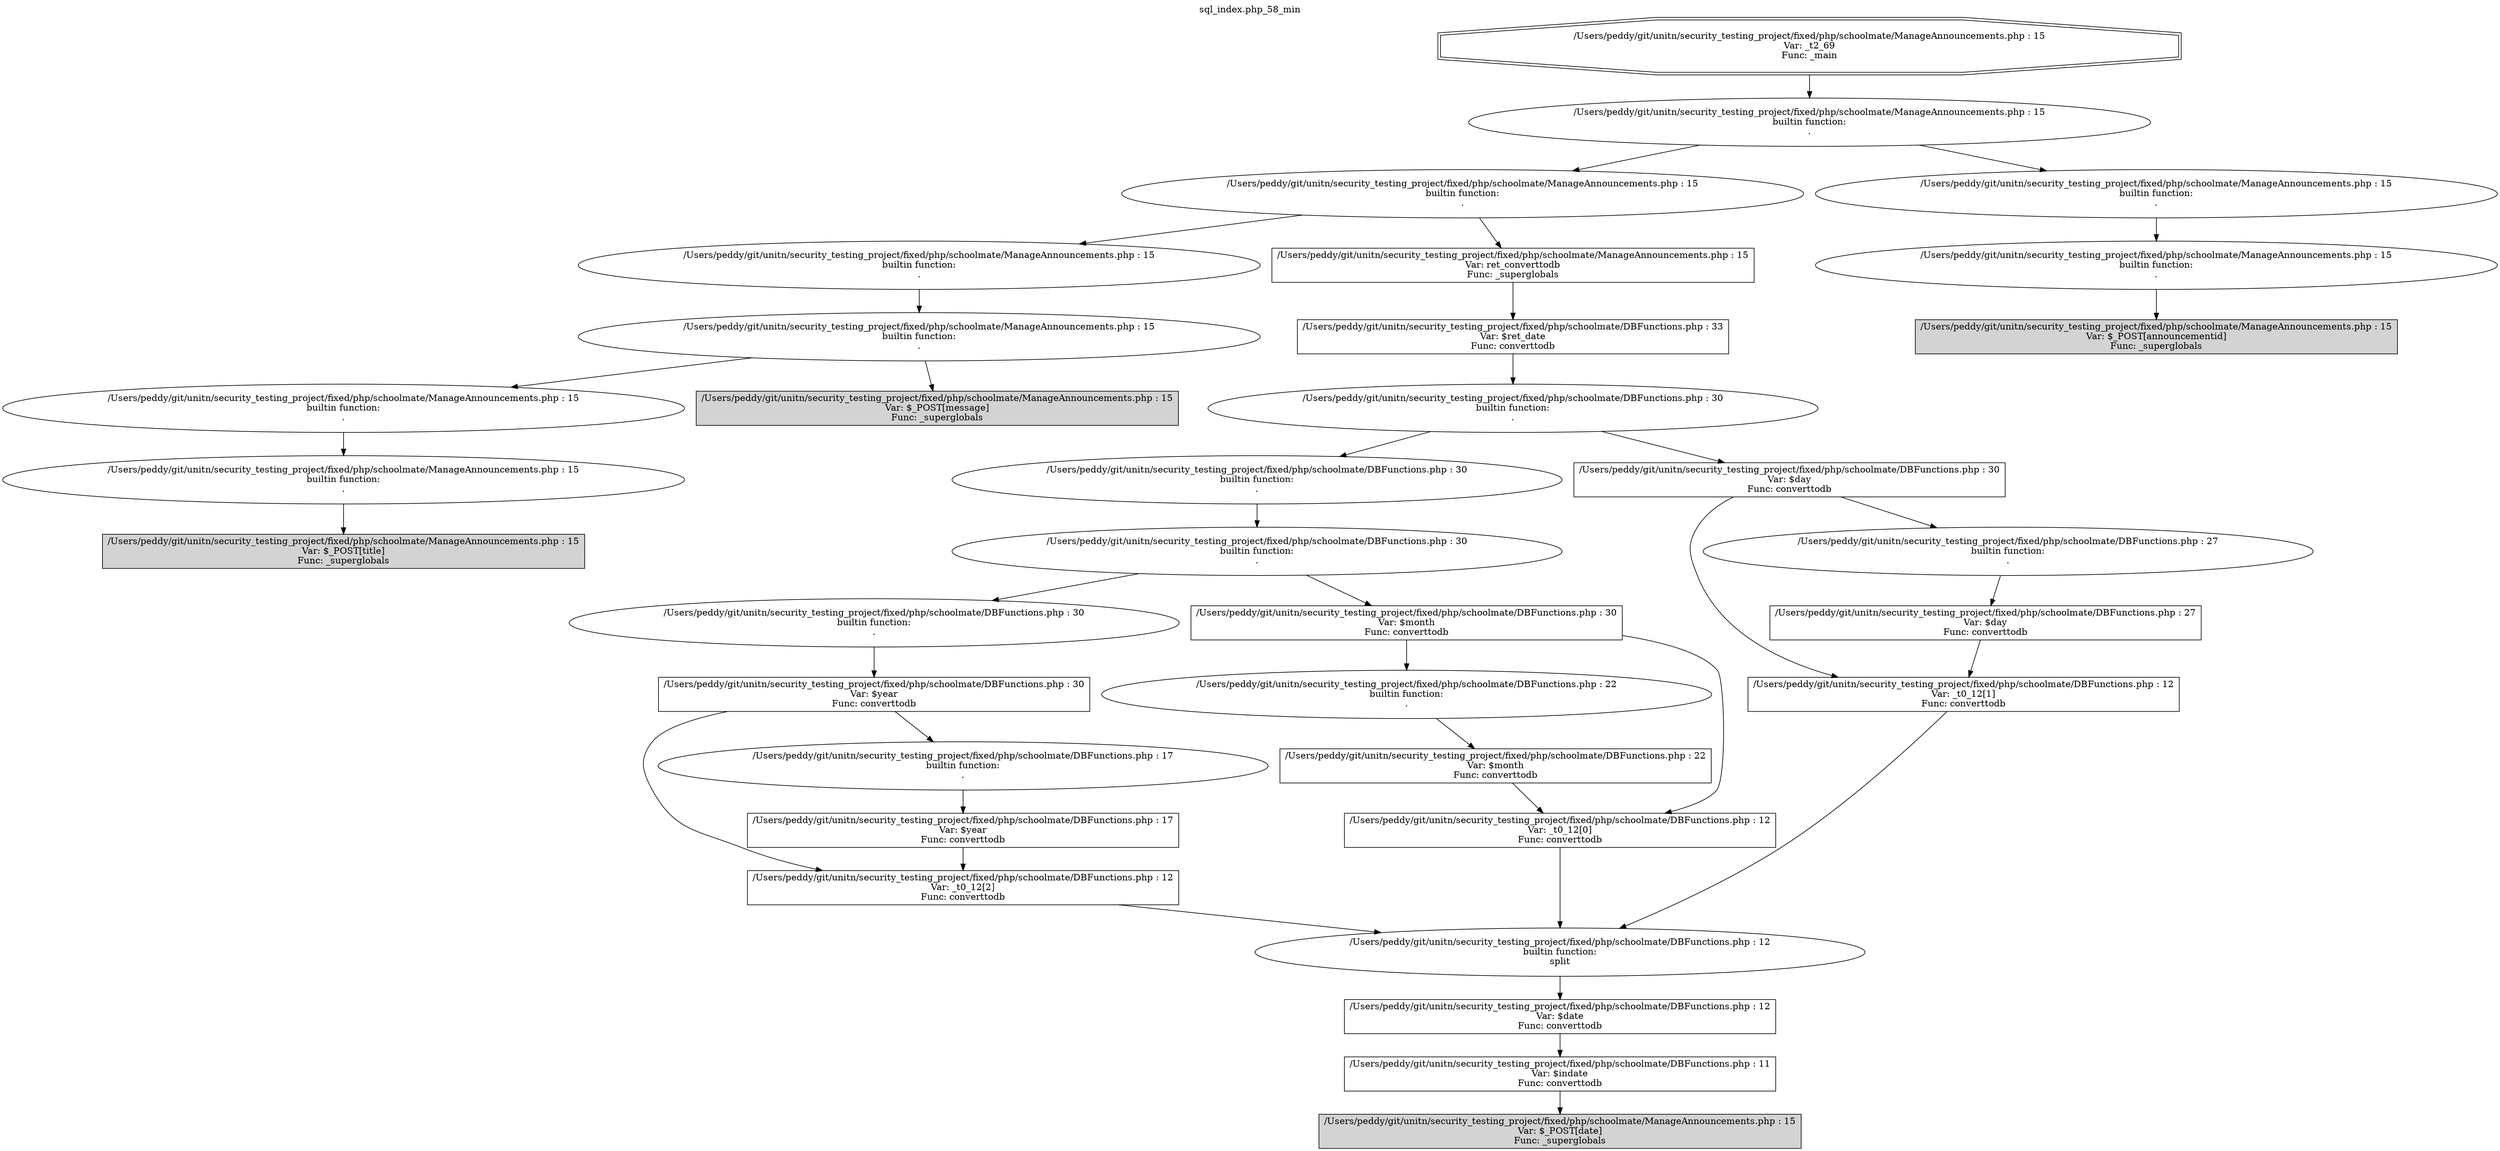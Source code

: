 digraph cfg {
  label="sql_index.php_58_min";
  labelloc=t;
  n1 [shape=doubleoctagon, label="/Users/peddy/git/unitn/security_testing_project/fixed/php/schoolmate/ManageAnnouncements.php : 15\nVar: _t2_69\nFunc: _main\n"];
  n2 [shape=ellipse, label="/Users/peddy/git/unitn/security_testing_project/fixed/php/schoolmate/ManageAnnouncements.php : 15\nbuiltin function:\n.\n"];
  n3 [shape=ellipse, label="/Users/peddy/git/unitn/security_testing_project/fixed/php/schoolmate/ManageAnnouncements.php : 15\nbuiltin function:\n.\n"];
  n4 [shape=ellipse, label="/Users/peddy/git/unitn/security_testing_project/fixed/php/schoolmate/ManageAnnouncements.php : 15\nbuiltin function:\n.\n"];
  n5 [shape=ellipse, label="/Users/peddy/git/unitn/security_testing_project/fixed/php/schoolmate/ManageAnnouncements.php : 15\nbuiltin function:\n.\n"];
  n6 [shape=ellipse, label="/Users/peddy/git/unitn/security_testing_project/fixed/php/schoolmate/ManageAnnouncements.php : 15\nbuiltin function:\n.\n"];
  n7 [shape=ellipse, label="/Users/peddy/git/unitn/security_testing_project/fixed/php/schoolmate/ManageAnnouncements.php : 15\nbuiltin function:\n.\n"];
  n8 [shape=box, label="/Users/peddy/git/unitn/security_testing_project/fixed/php/schoolmate/ManageAnnouncements.php : 15\nVar: $_POST[title]\nFunc: _superglobals\n",style=filled];
  n9 [shape=box, label="/Users/peddy/git/unitn/security_testing_project/fixed/php/schoolmate/ManageAnnouncements.php : 15\nVar: $_POST[message]\nFunc: _superglobals\n",style=filled];
  n10 [shape=box, label="/Users/peddy/git/unitn/security_testing_project/fixed/php/schoolmate/ManageAnnouncements.php : 15\nVar: ret_converttodb\nFunc: _superglobals\n"];
  n11 [shape=box, label="/Users/peddy/git/unitn/security_testing_project/fixed/php/schoolmate/DBFunctions.php : 33\nVar: $ret_date\nFunc: converttodb\n"];
  n12 [shape=ellipse, label="/Users/peddy/git/unitn/security_testing_project/fixed/php/schoolmate/DBFunctions.php : 30\nbuiltin function:\n.\n"];
  n13 [shape=ellipse, label="/Users/peddy/git/unitn/security_testing_project/fixed/php/schoolmate/DBFunctions.php : 30\nbuiltin function:\n.\n"];
  n14 [shape=ellipse, label="/Users/peddy/git/unitn/security_testing_project/fixed/php/schoolmate/DBFunctions.php : 30\nbuiltin function:\n.\n"];
  n15 [shape=ellipse, label="/Users/peddy/git/unitn/security_testing_project/fixed/php/schoolmate/DBFunctions.php : 30\nbuiltin function:\n.\n"];
  n16 [shape=box, label="/Users/peddy/git/unitn/security_testing_project/fixed/php/schoolmate/DBFunctions.php : 30\nVar: $year\nFunc: converttodb\n"];
  n17 [shape=box, label="/Users/peddy/git/unitn/security_testing_project/fixed/php/schoolmate/DBFunctions.php : 12\nVar: _t0_12[2]\nFunc: converttodb\n"];
  n18 [shape=ellipse, label="/Users/peddy/git/unitn/security_testing_project/fixed/php/schoolmate/DBFunctions.php : 12\nbuiltin function:\nsplit\n"];
  n19 [shape=box, label="/Users/peddy/git/unitn/security_testing_project/fixed/php/schoolmate/DBFunctions.php : 12\nVar: $date\nFunc: converttodb\n"];
  n20 [shape=box, label="/Users/peddy/git/unitn/security_testing_project/fixed/php/schoolmate/DBFunctions.php : 11\nVar: $indate\nFunc: converttodb\n"];
  n21 [shape=box, label="/Users/peddy/git/unitn/security_testing_project/fixed/php/schoolmate/ManageAnnouncements.php : 15\nVar: $_POST[date]\nFunc: _superglobals\n",style=filled];
  n22 [shape=ellipse, label="/Users/peddy/git/unitn/security_testing_project/fixed/php/schoolmate/DBFunctions.php : 17\nbuiltin function:\n.\n"];
  n23 [shape=box, label="/Users/peddy/git/unitn/security_testing_project/fixed/php/schoolmate/DBFunctions.php : 17\nVar: $year\nFunc: converttodb\n"];
  n24 [shape=box, label="/Users/peddy/git/unitn/security_testing_project/fixed/php/schoolmate/DBFunctions.php : 30\nVar: $month\nFunc: converttodb\n"];
  n25 [shape=ellipse, label="/Users/peddy/git/unitn/security_testing_project/fixed/php/schoolmate/DBFunctions.php : 22\nbuiltin function:\n.\n"];
  n26 [shape=box, label="/Users/peddy/git/unitn/security_testing_project/fixed/php/schoolmate/DBFunctions.php : 22\nVar: $month\nFunc: converttodb\n"];
  n27 [shape=box, label="/Users/peddy/git/unitn/security_testing_project/fixed/php/schoolmate/DBFunctions.php : 12\nVar: _t0_12[0]\nFunc: converttodb\n"];
  n28 [shape=box, label="/Users/peddy/git/unitn/security_testing_project/fixed/php/schoolmate/DBFunctions.php : 30\nVar: $day\nFunc: converttodb\n"];
  n29 [shape=box, label="/Users/peddy/git/unitn/security_testing_project/fixed/php/schoolmate/DBFunctions.php : 12\nVar: _t0_12[1]\nFunc: converttodb\n"];
  n30 [shape=ellipse, label="/Users/peddy/git/unitn/security_testing_project/fixed/php/schoolmate/DBFunctions.php : 27\nbuiltin function:\n.\n"];
  n31 [shape=box, label="/Users/peddy/git/unitn/security_testing_project/fixed/php/schoolmate/DBFunctions.php : 27\nVar: $day\nFunc: converttodb\n"];
  n32 [shape=ellipse, label="/Users/peddy/git/unitn/security_testing_project/fixed/php/schoolmate/ManageAnnouncements.php : 15\nbuiltin function:\n.\n"];
  n33 [shape=ellipse, label="/Users/peddy/git/unitn/security_testing_project/fixed/php/schoolmate/ManageAnnouncements.php : 15\nbuiltin function:\n.\n"];
  n34 [shape=box, label="/Users/peddy/git/unitn/security_testing_project/fixed/php/schoolmate/ManageAnnouncements.php : 15\nVar: $_POST[announcementid]\nFunc: _superglobals\n",style=filled];
  n1 -> n2;
  n2 -> n3;
  n2 -> n32;
  n3 -> n4;
  n3 -> n10;
  n4 -> n5;
  n5 -> n6;
  n5 -> n9;
  n6 -> n7;
  n7 -> n8;
  n10 -> n11;
  n11 -> n12;
  n12 -> n13;
  n12 -> n28;
  n13 -> n14;
  n14 -> n15;
  n14 -> n24;
  n15 -> n16;
  n16 -> n17;
  n16 -> n22;
  n17 -> n18;
  n18 -> n19;
  n19 -> n20;
  n20 -> n21;
  n22 -> n23;
  n23 -> n17;
  n24 -> n25;
  n24 -> n27;
  n25 -> n26;
  n26 -> n27;
  n27 -> n18;
  n28 -> n29;
  n28 -> n30;
  n29 -> n18;
  n30 -> n31;
  n31 -> n29;
  n32 -> n33;
  n33 -> n34;
}
